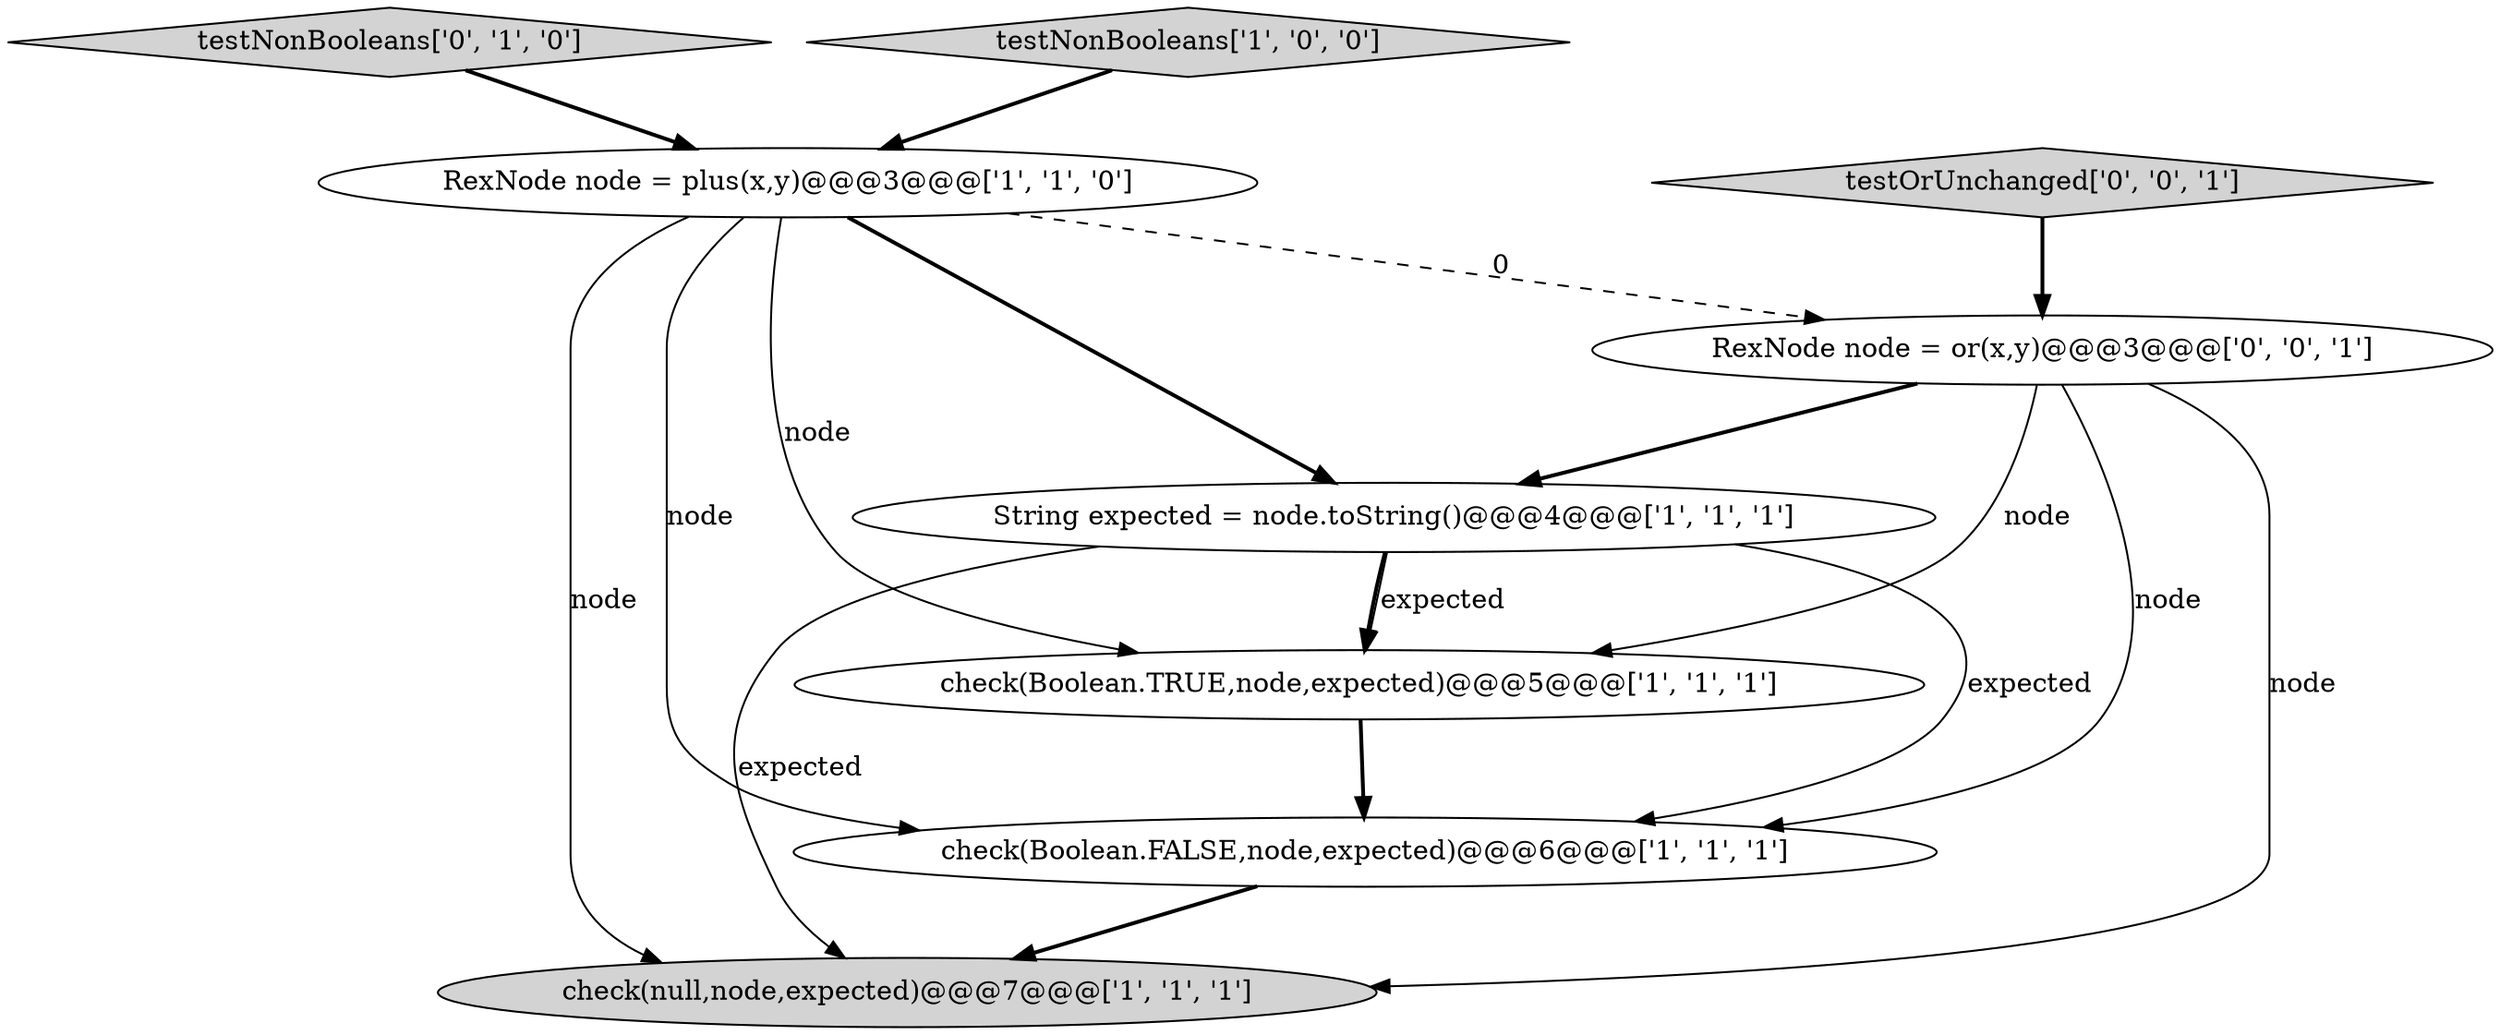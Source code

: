 digraph {
7 [style = filled, label = "testOrUnchanged['0', '0', '1']", fillcolor = lightgray, shape = diamond image = "AAA0AAABBB3BBB"];
5 [style = filled, label = "RexNode node = plus(x,y)@@@3@@@['1', '1', '0']", fillcolor = white, shape = ellipse image = "AAA0AAABBB1BBB"];
2 [style = filled, label = "check(Boolean.FALSE,node,expected)@@@6@@@['1', '1', '1']", fillcolor = white, shape = ellipse image = "AAA0AAABBB1BBB"];
8 [style = filled, label = "RexNode node = or(x,y)@@@3@@@['0', '0', '1']", fillcolor = white, shape = ellipse image = "AAA0AAABBB3BBB"];
6 [style = filled, label = "testNonBooleans['0', '1', '0']", fillcolor = lightgray, shape = diamond image = "AAA0AAABBB2BBB"];
3 [style = filled, label = "check(Boolean.TRUE,node,expected)@@@5@@@['1', '1', '1']", fillcolor = white, shape = ellipse image = "AAA0AAABBB1BBB"];
1 [style = filled, label = "testNonBooleans['1', '0', '0']", fillcolor = lightgray, shape = diamond image = "AAA0AAABBB1BBB"];
4 [style = filled, label = "check(null,node,expected)@@@7@@@['1', '1', '1']", fillcolor = lightgray, shape = ellipse image = "AAA0AAABBB1BBB"];
0 [style = filled, label = "String expected = node.toString()@@@4@@@['1', '1', '1']", fillcolor = white, shape = ellipse image = "AAA0AAABBB1BBB"];
1->5 [style = bold, label=""];
0->3 [style = bold, label=""];
8->0 [style = bold, label=""];
5->2 [style = solid, label="node"];
0->2 [style = solid, label="expected"];
6->5 [style = bold, label=""];
8->4 [style = solid, label="node"];
5->8 [style = dashed, label="0"];
3->2 [style = bold, label=""];
5->0 [style = bold, label=""];
5->3 [style = solid, label="node"];
7->8 [style = bold, label=""];
2->4 [style = bold, label=""];
8->2 [style = solid, label="node"];
0->4 [style = solid, label="expected"];
0->3 [style = solid, label="expected"];
8->3 [style = solid, label="node"];
5->4 [style = solid, label="node"];
}
